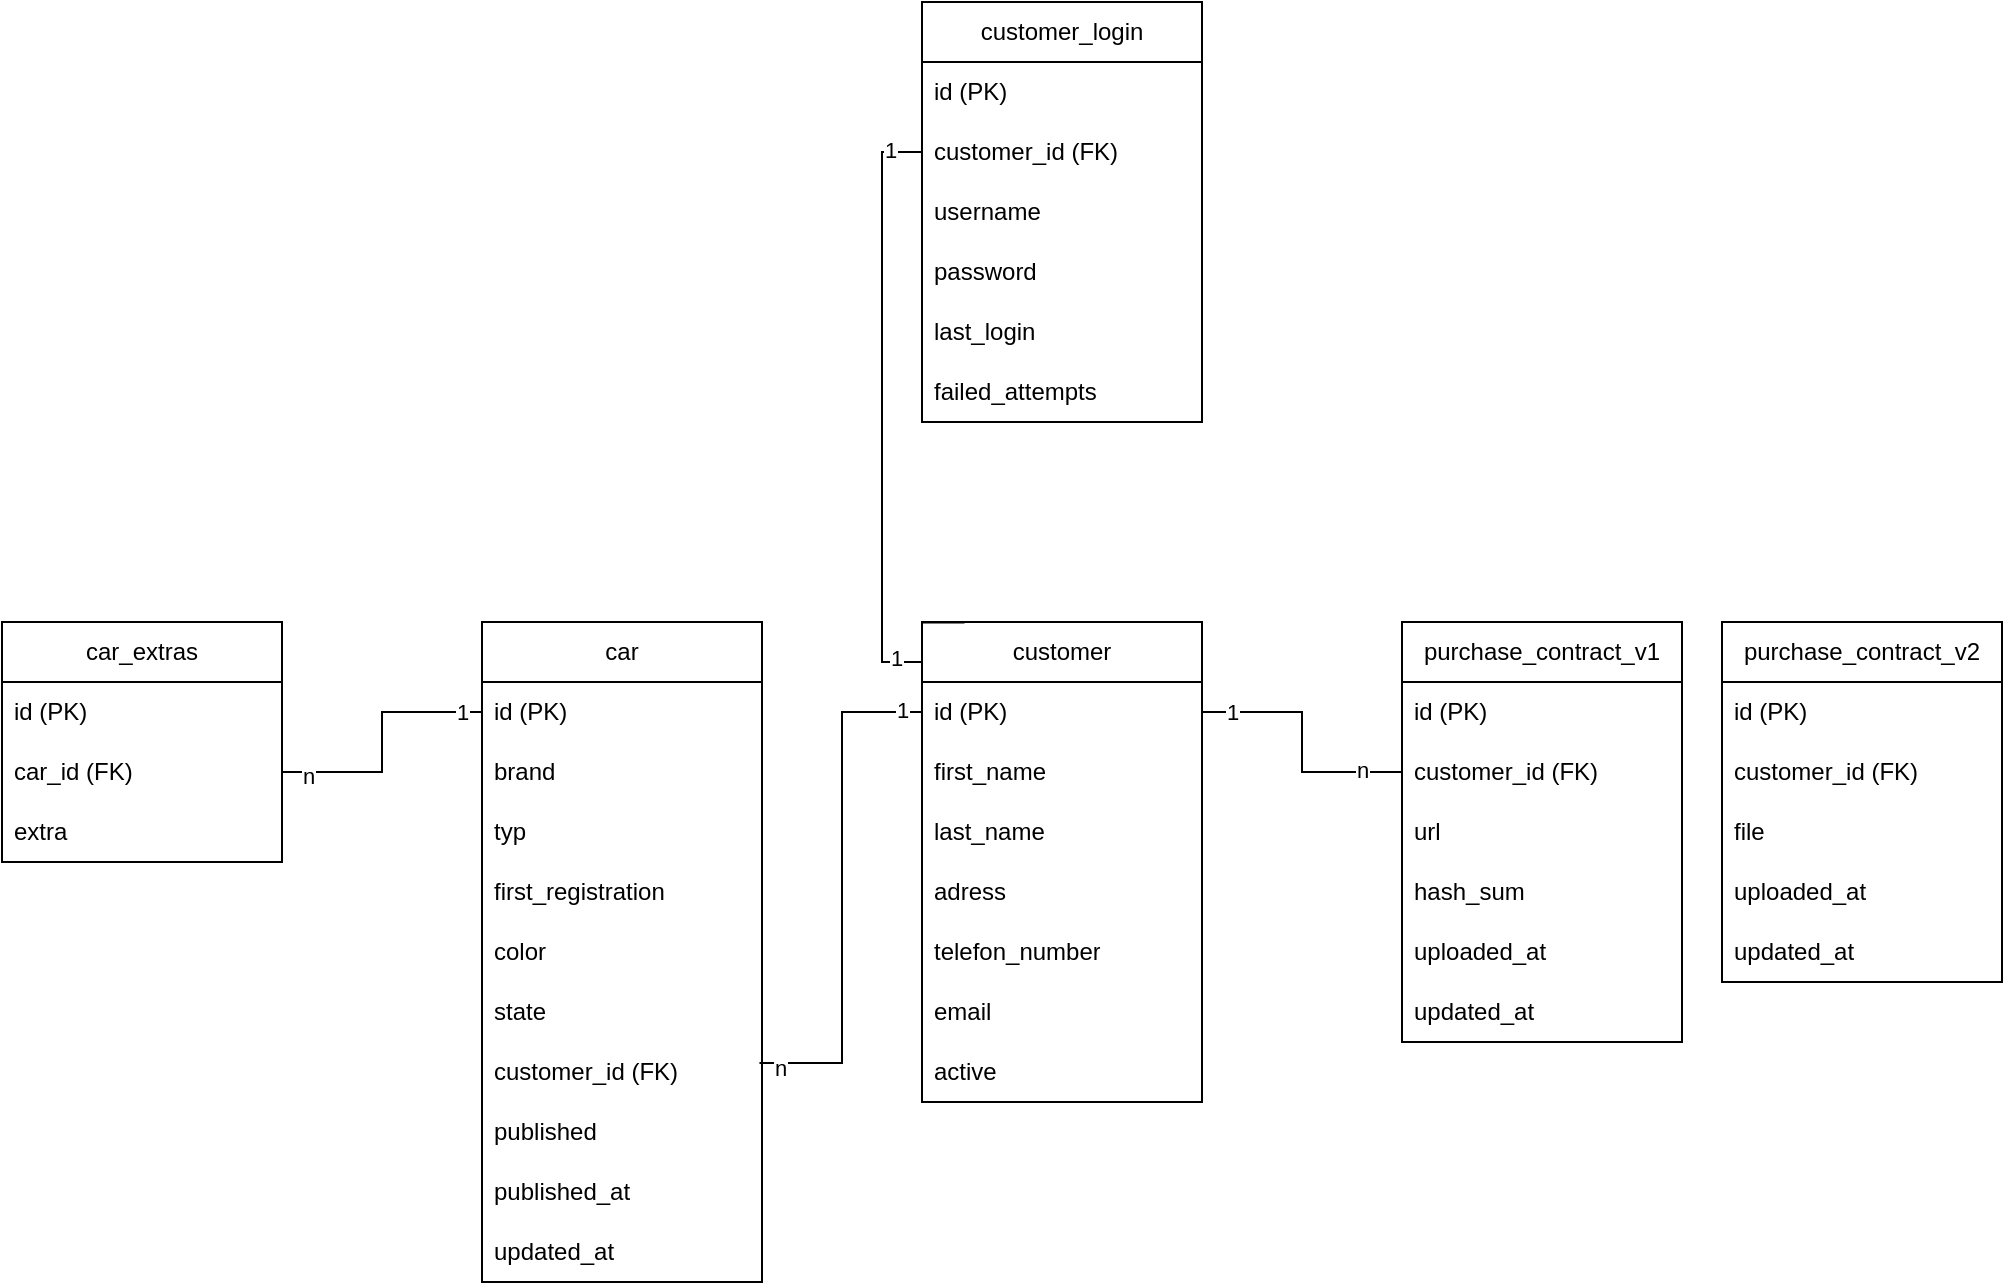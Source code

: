 <mxfile version="28.0.6">
  <diagram name="ER-Diagram" id="_7Eimf49AhQYkIgYRzWL">
    <mxGraphModel dx="1969" dy="2871" grid="1" gridSize="10" guides="1" tooltips="1" connect="1" arrows="1" fold="1" page="1" pageScale="1" pageWidth="827" pageHeight="1169" math="0" shadow="0">
      <root>
        <mxCell id="0" />
        <mxCell id="1" parent="0" />
        <mxCell id="4TkPCDQfQ7wnUUoVSyLl-1" value="car" style="swimlane;fontStyle=0;childLayout=stackLayout;horizontal=1;startSize=30;horizontalStack=0;resizeParent=1;resizeParentMax=0;resizeLast=0;collapsible=1;marginBottom=0;whiteSpace=wrap;html=1;" vertex="1" parent="1">
          <mxGeometry x="140" y="280" width="140" height="330" as="geometry">
            <mxRectangle x="120" y="280" width="60" height="30" as="alternateBounds" />
          </mxGeometry>
        </mxCell>
        <mxCell id="4TkPCDQfQ7wnUUoVSyLl-2" value="id (PK)" style="text;strokeColor=none;fillColor=none;align=left;verticalAlign=middle;spacingLeft=4;spacingRight=4;overflow=hidden;points=[[0,0.5],[1,0.5]];portConstraint=eastwest;rotatable=0;whiteSpace=wrap;html=1;" vertex="1" parent="4TkPCDQfQ7wnUUoVSyLl-1">
          <mxGeometry y="30" width="140" height="30" as="geometry" />
        </mxCell>
        <mxCell id="4TkPCDQfQ7wnUUoVSyLl-3" value="brand" style="text;strokeColor=none;fillColor=none;align=left;verticalAlign=middle;spacingLeft=4;spacingRight=4;overflow=hidden;points=[[0,0.5],[1,0.5]];portConstraint=eastwest;rotatable=0;whiteSpace=wrap;html=1;" vertex="1" parent="4TkPCDQfQ7wnUUoVSyLl-1">
          <mxGeometry y="60" width="140" height="30" as="geometry" />
        </mxCell>
        <mxCell id="4TkPCDQfQ7wnUUoVSyLl-4" value="typ" style="text;strokeColor=none;fillColor=none;align=left;verticalAlign=middle;spacingLeft=4;spacingRight=4;overflow=hidden;points=[[0,0.5],[1,0.5]];portConstraint=eastwest;rotatable=0;whiteSpace=wrap;html=1;" vertex="1" parent="4TkPCDQfQ7wnUUoVSyLl-1">
          <mxGeometry y="90" width="140" height="30" as="geometry" />
        </mxCell>
        <mxCell id="4TkPCDQfQ7wnUUoVSyLl-5" value="first_registration" style="text;strokeColor=none;fillColor=none;align=left;verticalAlign=middle;spacingLeft=4;spacingRight=4;overflow=hidden;points=[[0,0.5],[1,0.5]];portConstraint=eastwest;rotatable=0;whiteSpace=wrap;html=1;" vertex="1" parent="4TkPCDQfQ7wnUUoVSyLl-1">
          <mxGeometry y="120" width="140" height="30" as="geometry" />
        </mxCell>
        <mxCell id="4TkPCDQfQ7wnUUoVSyLl-6" value="color" style="text;strokeColor=none;fillColor=none;align=left;verticalAlign=middle;spacingLeft=4;spacingRight=4;overflow=hidden;points=[[0,0.5],[1,0.5]];portConstraint=eastwest;rotatable=0;whiteSpace=wrap;html=1;" vertex="1" parent="4TkPCDQfQ7wnUUoVSyLl-1">
          <mxGeometry y="150" width="140" height="30" as="geometry" />
        </mxCell>
        <mxCell id="4TkPCDQfQ7wnUUoVSyLl-7" value="state" style="text;strokeColor=none;fillColor=none;align=left;verticalAlign=middle;spacingLeft=4;spacingRight=4;overflow=hidden;points=[[0,0.5],[1,0.5]];portConstraint=eastwest;rotatable=0;whiteSpace=wrap;html=1;" vertex="1" parent="4TkPCDQfQ7wnUUoVSyLl-1">
          <mxGeometry y="180" width="140" height="30" as="geometry" />
        </mxCell>
        <mxCell id="4TkPCDQfQ7wnUUoVSyLl-8" value="customer_id (FK)" style="text;strokeColor=none;fillColor=none;align=left;verticalAlign=middle;spacingLeft=4;spacingRight=4;overflow=hidden;points=[[0,0.5],[1,0.5]];portConstraint=eastwest;rotatable=0;whiteSpace=wrap;html=1;" vertex="1" parent="4TkPCDQfQ7wnUUoVSyLl-1">
          <mxGeometry y="210" width="140" height="30" as="geometry" />
        </mxCell>
        <mxCell id="4TkPCDQfQ7wnUUoVSyLl-62" value="published" style="text;strokeColor=none;fillColor=none;align=left;verticalAlign=middle;spacingLeft=4;spacingRight=4;overflow=hidden;points=[[0,0.5],[1,0.5]];portConstraint=eastwest;rotatable=0;whiteSpace=wrap;html=1;" vertex="1" parent="4TkPCDQfQ7wnUUoVSyLl-1">
          <mxGeometry y="240" width="140" height="30" as="geometry" />
        </mxCell>
        <mxCell id="4TkPCDQfQ7wnUUoVSyLl-63" value="published_at" style="text;strokeColor=none;fillColor=none;align=left;verticalAlign=middle;spacingLeft=4;spacingRight=4;overflow=hidden;points=[[0,0.5],[1,0.5]];portConstraint=eastwest;rotatable=0;whiteSpace=wrap;html=1;" vertex="1" parent="4TkPCDQfQ7wnUUoVSyLl-1">
          <mxGeometry y="270" width="140" height="30" as="geometry" />
        </mxCell>
        <mxCell id="4TkPCDQfQ7wnUUoVSyLl-64" value="updated_at" style="text;strokeColor=none;fillColor=none;align=left;verticalAlign=middle;spacingLeft=4;spacingRight=4;overflow=hidden;points=[[0,0.5],[1,0.5]];portConstraint=eastwest;rotatable=0;whiteSpace=wrap;html=1;" vertex="1" parent="4TkPCDQfQ7wnUUoVSyLl-1">
          <mxGeometry y="300" width="140" height="30" as="geometry" />
        </mxCell>
        <mxCell id="4TkPCDQfQ7wnUUoVSyLl-9" value="customer" style="swimlane;fontStyle=0;childLayout=stackLayout;horizontal=1;startSize=30;horizontalStack=0;resizeParent=1;resizeParentMax=0;resizeLast=0;collapsible=1;marginBottom=0;whiteSpace=wrap;html=1;" vertex="1" parent="1">
          <mxGeometry x="360" y="280" width="140" height="240" as="geometry" />
        </mxCell>
        <mxCell id="4TkPCDQfQ7wnUUoVSyLl-10" value="id (PK)" style="text;strokeColor=none;fillColor=none;align=left;verticalAlign=middle;spacingLeft=4;spacingRight=4;overflow=hidden;points=[[0,0.5],[1,0.5]];portConstraint=eastwest;rotatable=0;whiteSpace=wrap;html=1;" vertex="1" parent="4TkPCDQfQ7wnUUoVSyLl-9">
          <mxGeometry y="30" width="140" height="30" as="geometry" />
        </mxCell>
        <mxCell id="4TkPCDQfQ7wnUUoVSyLl-11" value="first_name" style="text;strokeColor=none;fillColor=none;align=left;verticalAlign=middle;spacingLeft=4;spacingRight=4;overflow=hidden;points=[[0,0.5],[1,0.5]];portConstraint=eastwest;rotatable=0;whiteSpace=wrap;html=1;" vertex="1" parent="4TkPCDQfQ7wnUUoVSyLl-9">
          <mxGeometry y="60" width="140" height="30" as="geometry" />
        </mxCell>
        <mxCell id="4TkPCDQfQ7wnUUoVSyLl-12" value="last_name" style="text;strokeColor=none;fillColor=none;align=left;verticalAlign=middle;spacingLeft=4;spacingRight=4;overflow=hidden;points=[[0,0.5],[1,0.5]];portConstraint=eastwest;rotatable=0;whiteSpace=wrap;html=1;" vertex="1" parent="4TkPCDQfQ7wnUUoVSyLl-9">
          <mxGeometry y="90" width="140" height="30" as="geometry" />
        </mxCell>
        <mxCell id="4TkPCDQfQ7wnUUoVSyLl-13" value="adress" style="text;strokeColor=none;fillColor=none;align=left;verticalAlign=middle;spacingLeft=4;spacingRight=4;overflow=hidden;points=[[0,0.5],[1,0.5]];portConstraint=eastwest;rotatable=0;whiteSpace=wrap;html=1;" vertex="1" parent="4TkPCDQfQ7wnUUoVSyLl-9">
          <mxGeometry y="120" width="140" height="30" as="geometry" />
        </mxCell>
        <mxCell id="4TkPCDQfQ7wnUUoVSyLl-14" value="telefon_number" style="text;strokeColor=none;fillColor=none;align=left;verticalAlign=middle;spacingLeft=4;spacingRight=4;overflow=hidden;points=[[0,0.5],[1,0.5]];portConstraint=eastwest;rotatable=0;whiteSpace=wrap;html=1;" vertex="1" parent="4TkPCDQfQ7wnUUoVSyLl-9">
          <mxGeometry y="150" width="140" height="30" as="geometry" />
        </mxCell>
        <mxCell id="4TkPCDQfQ7wnUUoVSyLl-15" value="email" style="text;strokeColor=none;fillColor=none;align=left;verticalAlign=middle;spacingLeft=4;spacingRight=4;overflow=hidden;points=[[0,0.5],[1,0.5]];portConstraint=eastwest;rotatable=0;whiteSpace=wrap;html=1;" vertex="1" parent="4TkPCDQfQ7wnUUoVSyLl-9">
          <mxGeometry y="180" width="140" height="30" as="geometry" />
        </mxCell>
        <mxCell id="4TkPCDQfQ7wnUUoVSyLl-16" value="active" style="text;strokeColor=none;fillColor=none;align=left;verticalAlign=middle;spacingLeft=4;spacingRight=4;overflow=hidden;points=[[0,0.5],[1,0.5]];portConstraint=eastwest;rotatable=0;whiteSpace=wrap;html=1;" vertex="1" parent="4TkPCDQfQ7wnUUoVSyLl-9">
          <mxGeometry y="210" width="140" height="30" as="geometry" />
        </mxCell>
        <mxCell id="4TkPCDQfQ7wnUUoVSyLl-17" style="edgeStyle=orthogonalEdgeStyle;rounded=0;orthogonalLoop=1;jettySize=auto;html=1;entryX=0.991;entryY=0.349;entryDx=0;entryDy=0;entryPerimeter=0;strokeColor=default;endArrow=none;endFill=0;" edge="1" parent="1" source="4TkPCDQfQ7wnUUoVSyLl-10" target="4TkPCDQfQ7wnUUoVSyLl-8">
          <mxGeometry relative="1" as="geometry" />
        </mxCell>
        <mxCell id="4TkPCDQfQ7wnUUoVSyLl-18" value="n" style="edgeLabel;html=1;align=center;verticalAlign=middle;resizable=0;points=[];" vertex="1" connectable="0" parent="4TkPCDQfQ7wnUUoVSyLl-17">
          <mxGeometry x="0.923" y="2" relative="1" as="geometry">
            <mxPoint as="offset" />
          </mxGeometry>
        </mxCell>
        <mxCell id="4TkPCDQfQ7wnUUoVSyLl-19" value="1" style="edgeLabel;html=1;align=center;verticalAlign=middle;resizable=0;points=[];" vertex="1" connectable="0" parent="4TkPCDQfQ7wnUUoVSyLl-17">
          <mxGeometry x="-0.919" y="-1" relative="1" as="geometry">
            <mxPoint as="offset" />
          </mxGeometry>
        </mxCell>
        <mxCell id="4TkPCDQfQ7wnUUoVSyLl-20" value="car_extras" style="swimlane;fontStyle=0;childLayout=stackLayout;horizontal=1;startSize=30;horizontalStack=0;resizeParent=1;resizeParentMax=0;resizeLast=0;collapsible=1;marginBottom=0;whiteSpace=wrap;html=1;" vertex="1" parent="1">
          <mxGeometry x="-100" y="280" width="140" height="120" as="geometry" />
        </mxCell>
        <mxCell id="4TkPCDQfQ7wnUUoVSyLl-21" value="id (PK)" style="text;strokeColor=none;fillColor=none;align=left;verticalAlign=middle;spacingLeft=4;spacingRight=4;overflow=hidden;points=[[0,0.5],[1,0.5]];portConstraint=eastwest;rotatable=0;whiteSpace=wrap;html=1;" vertex="1" parent="4TkPCDQfQ7wnUUoVSyLl-20">
          <mxGeometry y="30" width="140" height="30" as="geometry" />
        </mxCell>
        <mxCell id="4TkPCDQfQ7wnUUoVSyLl-22" value="car_id (FK)" style="text;strokeColor=none;fillColor=none;align=left;verticalAlign=middle;spacingLeft=4;spacingRight=4;overflow=hidden;points=[[0,0.5],[1,0.5]];portConstraint=eastwest;rotatable=0;whiteSpace=wrap;html=1;" vertex="1" parent="4TkPCDQfQ7wnUUoVSyLl-20">
          <mxGeometry y="60" width="140" height="30" as="geometry" />
        </mxCell>
        <mxCell id="4TkPCDQfQ7wnUUoVSyLl-23" value="extra" style="text;strokeColor=none;fillColor=none;align=left;verticalAlign=middle;spacingLeft=4;spacingRight=4;overflow=hidden;points=[[0,0.5],[1,0.5]];portConstraint=eastwest;rotatable=0;whiteSpace=wrap;html=1;" vertex="1" parent="4TkPCDQfQ7wnUUoVSyLl-20">
          <mxGeometry y="90" width="140" height="30" as="geometry" />
        </mxCell>
        <mxCell id="4TkPCDQfQ7wnUUoVSyLl-24" style="edgeStyle=orthogonalEdgeStyle;rounded=0;orthogonalLoop=1;jettySize=auto;html=1;entryX=0;entryY=0.5;entryDx=0;entryDy=0;endArrow=none;endFill=0;" edge="1" parent="1" source="4TkPCDQfQ7wnUUoVSyLl-22" target="4TkPCDQfQ7wnUUoVSyLl-2">
          <mxGeometry relative="1" as="geometry" />
        </mxCell>
        <mxCell id="4TkPCDQfQ7wnUUoVSyLl-25" value="n" style="edgeLabel;html=1;align=center;verticalAlign=middle;resizable=0;points=[];" vertex="1" connectable="0" parent="4TkPCDQfQ7wnUUoVSyLl-24">
          <mxGeometry x="-0.799" y="-2" relative="1" as="geometry">
            <mxPoint as="offset" />
          </mxGeometry>
        </mxCell>
        <mxCell id="4TkPCDQfQ7wnUUoVSyLl-26" value="1" style="edgeLabel;html=1;align=center;verticalAlign=middle;resizable=0;points=[];" vertex="1" connectable="0" parent="4TkPCDQfQ7wnUUoVSyLl-24">
          <mxGeometry x="0.844" relative="1" as="geometry">
            <mxPoint as="offset" />
          </mxGeometry>
        </mxCell>
        <mxCell id="4TkPCDQfQ7wnUUoVSyLl-35" value="purchase_contract_v1" style="swimlane;fontStyle=0;childLayout=stackLayout;horizontal=1;startSize=30;horizontalStack=0;resizeParent=1;resizeParentMax=0;resizeLast=0;collapsible=1;marginBottom=0;whiteSpace=wrap;html=1;" vertex="1" parent="1">
          <mxGeometry x="600" y="280" width="140" height="210" as="geometry" />
        </mxCell>
        <mxCell id="4TkPCDQfQ7wnUUoVSyLl-36" value="id (PK)" style="text;strokeColor=none;fillColor=none;align=left;verticalAlign=middle;spacingLeft=4;spacingRight=4;overflow=hidden;points=[[0,0.5],[1,0.5]];portConstraint=eastwest;rotatable=0;whiteSpace=wrap;html=1;" vertex="1" parent="4TkPCDQfQ7wnUUoVSyLl-35">
          <mxGeometry y="30" width="140" height="30" as="geometry" />
        </mxCell>
        <mxCell id="4TkPCDQfQ7wnUUoVSyLl-37" value="customer_id (FK)" style="text;strokeColor=none;fillColor=none;align=left;verticalAlign=middle;spacingLeft=4;spacingRight=4;overflow=hidden;points=[[0,0.5],[1,0.5]];portConstraint=eastwest;rotatable=0;whiteSpace=wrap;html=1;" vertex="1" parent="4TkPCDQfQ7wnUUoVSyLl-35">
          <mxGeometry y="60" width="140" height="30" as="geometry" />
        </mxCell>
        <mxCell id="4TkPCDQfQ7wnUUoVSyLl-38" value="url" style="text;strokeColor=none;fillColor=none;align=left;verticalAlign=middle;spacingLeft=4;spacingRight=4;overflow=hidden;points=[[0,0.5],[1,0.5]];portConstraint=eastwest;rotatable=0;whiteSpace=wrap;html=1;" vertex="1" parent="4TkPCDQfQ7wnUUoVSyLl-35">
          <mxGeometry y="90" width="140" height="30" as="geometry" />
        </mxCell>
        <mxCell id="4TkPCDQfQ7wnUUoVSyLl-42" value="hash_sum" style="text;strokeColor=none;fillColor=none;align=left;verticalAlign=middle;spacingLeft=4;spacingRight=4;overflow=hidden;points=[[0,0.5],[1,0.5]];portConstraint=eastwest;rotatable=0;whiteSpace=wrap;html=1;" vertex="1" parent="4TkPCDQfQ7wnUUoVSyLl-35">
          <mxGeometry y="120" width="140" height="30" as="geometry" />
        </mxCell>
        <mxCell id="4TkPCDQfQ7wnUUoVSyLl-49" value="uploaded_at" style="text;strokeColor=none;fillColor=none;align=left;verticalAlign=middle;spacingLeft=4;spacingRight=4;overflow=hidden;points=[[0,0.5],[1,0.5]];portConstraint=eastwest;rotatable=0;whiteSpace=wrap;html=1;" vertex="1" parent="4TkPCDQfQ7wnUUoVSyLl-35">
          <mxGeometry y="150" width="140" height="30" as="geometry" />
        </mxCell>
        <mxCell id="4TkPCDQfQ7wnUUoVSyLl-50" value="updated_at" style="text;strokeColor=none;fillColor=none;align=left;verticalAlign=middle;spacingLeft=4;spacingRight=4;overflow=hidden;points=[[0,0.5],[1,0.5]];portConstraint=eastwest;rotatable=0;whiteSpace=wrap;html=1;" vertex="1" parent="4TkPCDQfQ7wnUUoVSyLl-35">
          <mxGeometry y="180" width="140" height="30" as="geometry" />
        </mxCell>
        <mxCell id="4TkPCDQfQ7wnUUoVSyLl-39" style="edgeStyle=orthogonalEdgeStyle;rounded=0;orthogonalLoop=1;jettySize=auto;html=1;entryX=0;entryY=0.5;entryDx=0;entryDy=0;endArrow=none;endFill=0;" edge="1" parent="1" source="4TkPCDQfQ7wnUUoVSyLl-10" target="4TkPCDQfQ7wnUUoVSyLl-37">
          <mxGeometry relative="1" as="geometry" />
        </mxCell>
        <mxCell id="4TkPCDQfQ7wnUUoVSyLl-40" value="1" style="edgeLabel;html=1;align=center;verticalAlign=middle;resizable=0;points=[];" vertex="1" connectable="0" parent="4TkPCDQfQ7wnUUoVSyLl-39">
          <mxGeometry x="-0.779" relative="1" as="geometry">
            <mxPoint as="offset" />
          </mxGeometry>
        </mxCell>
        <mxCell id="4TkPCDQfQ7wnUUoVSyLl-41" value="n" style="edgeLabel;html=1;align=center;verticalAlign=middle;resizable=0;points=[];" vertex="1" connectable="0" parent="4TkPCDQfQ7wnUUoVSyLl-39">
          <mxGeometry x="0.696" y="1" relative="1" as="geometry">
            <mxPoint as="offset" />
          </mxGeometry>
        </mxCell>
        <mxCell id="4TkPCDQfQ7wnUUoVSyLl-43" value="purchase_contract_v2" style="swimlane;fontStyle=0;childLayout=stackLayout;horizontal=1;startSize=30;horizontalStack=0;resizeParent=1;resizeParentMax=0;resizeLast=0;collapsible=1;marginBottom=0;whiteSpace=wrap;html=1;" vertex="1" parent="1">
          <mxGeometry x="760" y="280" width="140" height="180" as="geometry" />
        </mxCell>
        <mxCell id="4TkPCDQfQ7wnUUoVSyLl-44" value="id (PK)" style="text;strokeColor=none;fillColor=none;align=left;verticalAlign=middle;spacingLeft=4;spacingRight=4;overflow=hidden;points=[[0,0.5],[1,0.5]];portConstraint=eastwest;rotatable=0;whiteSpace=wrap;html=1;" vertex="1" parent="4TkPCDQfQ7wnUUoVSyLl-43">
          <mxGeometry y="30" width="140" height="30" as="geometry" />
        </mxCell>
        <mxCell id="4TkPCDQfQ7wnUUoVSyLl-45" value="customer_id (FK)" style="text;strokeColor=none;fillColor=none;align=left;verticalAlign=middle;spacingLeft=4;spacingRight=4;overflow=hidden;points=[[0,0.5],[1,0.5]];portConstraint=eastwest;rotatable=0;whiteSpace=wrap;html=1;" vertex="1" parent="4TkPCDQfQ7wnUUoVSyLl-43">
          <mxGeometry y="60" width="140" height="30" as="geometry" />
        </mxCell>
        <mxCell id="4TkPCDQfQ7wnUUoVSyLl-46" value="file" style="text;strokeColor=none;fillColor=none;align=left;verticalAlign=middle;spacingLeft=4;spacingRight=4;overflow=hidden;points=[[0,0.5],[1,0.5]];portConstraint=eastwest;rotatable=0;whiteSpace=wrap;html=1;" vertex="1" parent="4TkPCDQfQ7wnUUoVSyLl-43">
          <mxGeometry y="90" width="140" height="30" as="geometry" />
        </mxCell>
        <mxCell id="4TkPCDQfQ7wnUUoVSyLl-48" value="uploaded_at" style="text;strokeColor=none;fillColor=none;align=left;verticalAlign=middle;spacingLeft=4;spacingRight=4;overflow=hidden;points=[[0,0.5],[1,0.5]];portConstraint=eastwest;rotatable=0;whiteSpace=wrap;html=1;" vertex="1" parent="4TkPCDQfQ7wnUUoVSyLl-43">
          <mxGeometry y="120" width="140" height="30" as="geometry" />
        </mxCell>
        <mxCell id="4TkPCDQfQ7wnUUoVSyLl-51" value="updated_at" style="text;strokeColor=none;fillColor=none;align=left;verticalAlign=middle;spacingLeft=4;spacingRight=4;overflow=hidden;points=[[0,0.5],[1,0.5]];portConstraint=eastwest;rotatable=0;whiteSpace=wrap;html=1;" vertex="1" parent="4TkPCDQfQ7wnUUoVSyLl-43">
          <mxGeometry y="150" width="140" height="30" as="geometry" />
        </mxCell>
        <mxCell id="4TkPCDQfQ7wnUUoVSyLl-52" value="customer_login" style="swimlane;fontStyle=0;childLayout=stackLayout;horizontal=1;startSize=30;horizontalStack=0;resizeParent=1;resizeParentMax=0;resizeLast=0;collapsible=1;marginBottom=0;whiteSpace=wrap;html=1;" vertex="1" parent="1">
          <mxGeometry x="360" y="-30" width="140" height="210" as="geometry" />
        </mxCell>
        <mxCell id="4TkPCDQfQ7wnUUoVSyLl-53" value="id (PK)" style="text;strokeColor=none;fillColor=none;align=left;verticalAlign=middle;spacingLeft=4;spacingRight=4;overflow=hidden;points=[[0,0.5],[1,0.5]];portConstraint=eastwest;rotatable=0;whiteSpace=wrap;html=1;" vertex="1" parent="4TkPCDQfQ7wnUUoVSyLl-52">
          <mxGeometry y="30" width="140" height="30" as="geometry" />
        </mxCell>
        <mxCell id="4TkPCDQfQ7wnUUoVSyLl-54" value="customer_id (FK)" style="text;strokeColor=none;fillColor=none;align=left;verticalAlign=middle;spacingLeft=4;spacingRight=4;overflow=hidden;points=[[0,0.5],[1,0.5]];portConstraint=eastwest;rotatable=0;whiteSpace=wrap;html=1;" vertex="1" parent="4TkPCDQfQ7wnUUoVSyLl-52">
          <mxGeometry y="60" width="140" height="30" as="geometry" />
        </mxCell>
        <mxCell id="4TkPCDQfQ7wnUUoVSyLl-55" value="username" style="text;strokeColor=none;fillColor=none;align=left;verticalAlign=middle;spacingLeft=4;spacingRight=4;overflow=hidden;points=[[0,0.5],[1,0.5]];portConstraint=eastwest;rotatable=0;whiteSpace=wrap;html=1;" vertex="1" parent="4TkPCDQfQ7wnUUoVSyLl-52">
          <mxGeometry y="90" width="140" height="30" as="geometry" />
        </mxCell>
        <mxCell id="4TkPCDQfQ7wnUUoVSyLl-56" value="password" style="text;strokeColor=none;fillColor=none;align=left;verticalAlign=middle;spacingLeft=4;spacingRight=4;overflow=hidden;points=[[0,0.5],[1,0.5]];portConstraint=eastwest;rotatable=0;whiteSpace=wrap;html=1;" vertex="1" parent="4TkPCDQfQ7wnUUoVSyLl-52">
          <mxGeometry y="120" width="140" height="30" as="geometry" />
        </mxCell>
        <mxCell id="4TkPCDQfQ7wnUUoVSyLl-57" value="last_login" style="text;strokeColor=none;fillColor=none;align=left;verticalAlign=middle;spacingLeft=4;spacingRight=4;overflow=hidden;points=[[0,0.5],[1,0.5]];portConstraint=eastwest;rotatable=0;whiteSpace=wrap;html=1;" vertex="1" parent="4TkPCDQfQ7wnUUoVSyLl-52">
          <mxGeometry y="150" width="140" height="30" as="geometry" />
        </mxCell>
        <mxCell id="4TkPCDQfQ7wnUUoVSyLl-58" value="failed_attempts" style="text;strokeColor=none;fillColor=none;align=left;verticalAlign=middle;spacingLeft=4;spacingRight=4;overflow=hidden;points=[[0,0.5],[1,0.5]];portConstraint=eastwest;rotatable=0;whiteSpace=wrap;html=1;" vertex="1" parent="4TkPCDQfQ7wnUUoVSyLl-52">
          <mxGeometry y="180" width="140" height="30" as="geometry" />
        </mxCell>
        <mxCell id="4TkPCDQfQ7wnUUoVSyLl-59" style="edgeStyle=orthogonalEdgeStyle;rounded=0;orthogonalLoop=1;jettySize=auto;html=1;endArrow=none;endFill=0;entryX=0.152;entryY=0.001;entryDx=0;entryDy=0;entryPerimeter=0;" edge="1" parent="1" source="4TkPCDQfQ7wnUUoVSyLl-54" target="4TkPCDQfQ7wnUUoVSyLl-9">
          <mxGeometry relative="1" as="geometry">
            <mxPoint x="320" y="330" as="targetPoint" />
            <Array as="points">
              <mxPoint x="340" y="45" />
              <mxPoint x="340" y="300" />
              <mxPoint x="360" y="300" />
              <mxPoint x="360" y="280" />
            </Array>
          </mxGeometry>
        </mxCell>
        <mxCell id="4TkPCDQfQ7wnUUoVSyLl-60" value="1" style="edgeLabel;html=1;align=center;verticalAlign=middle;resizable=0;points=[];" vertex="1" connectable="0" parent="4TkPCDQfQ7wnUUoVSyLl-59">
          <mxGeometry x="0.676" y="2" relative="1" as="geometry">
            <mxPoint as="offset" />
          </mxGeometry>
        </mxCell>
        <mxCell id="4TkPCDQfQ7wnUUoVSyLl-61" value="1" style="edgeLabel;html=1;align=center;verticalAlign=middle;resizable=0;points=[];" vertex="1" connectable="0" parent="4TkPCDQfQ7wnUUoVSyLl-59">
          <mxGeometry x="-0.905" y="-1" relative="1" as="geometry">
            <mxPoint as="offset" />
          </mxGeometry>
        </mxCell>
      </root>
    </mxGraphModel>
  </diagram>
</mxfile>
